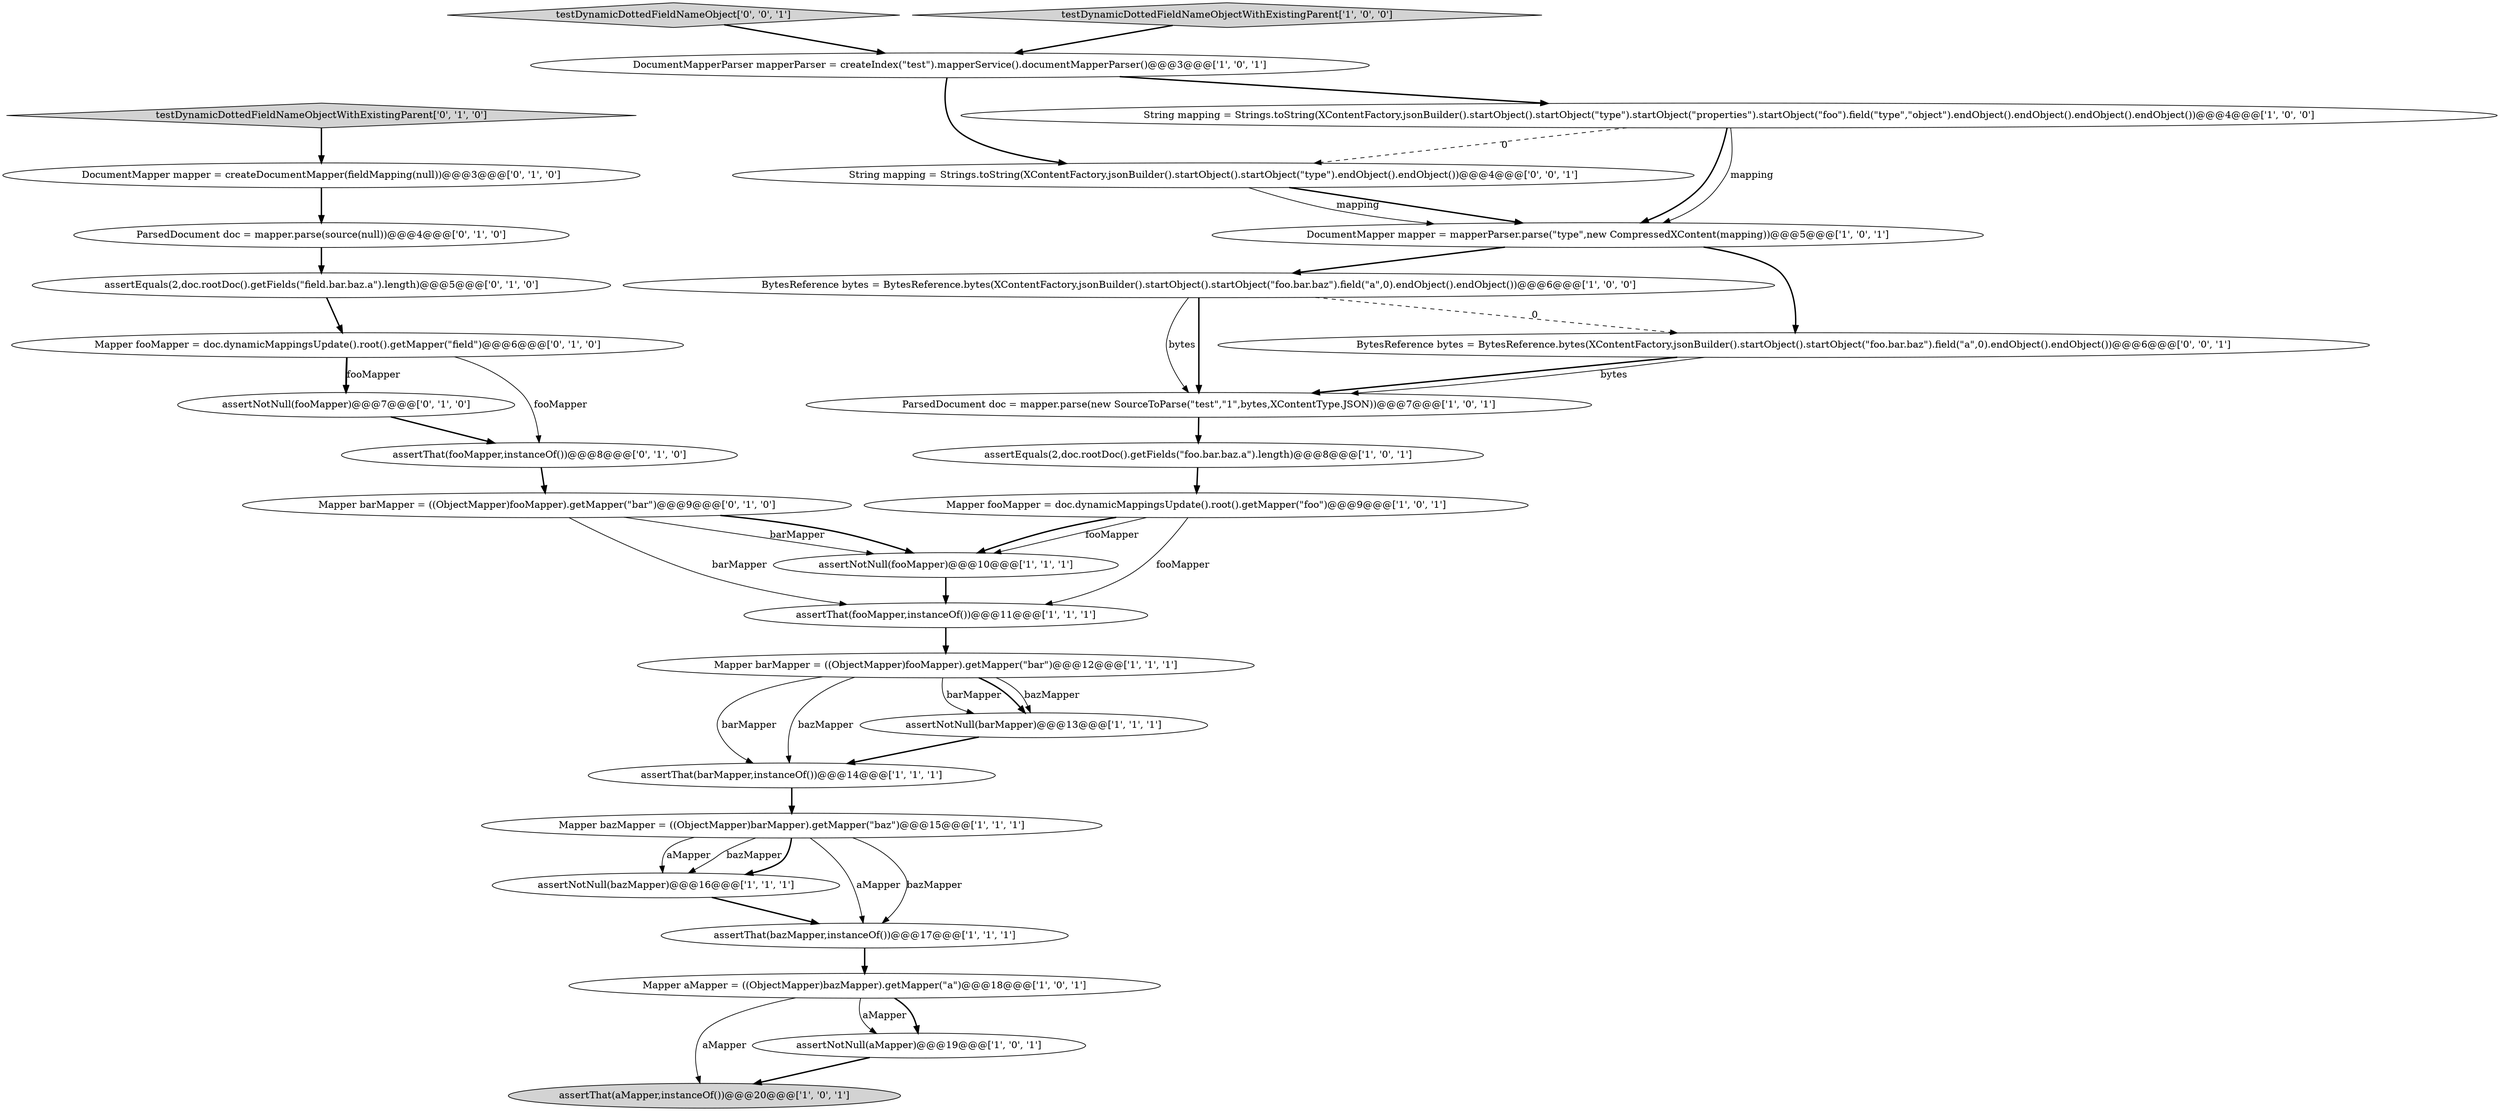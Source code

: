 digraph {
22 [style = filled, label = "assertThat(fooMapper,instanceOf())@@@8@@@['0', '1', '0']", fillcolor = white, shape = ellipse image = "AAA0AAABBB2BBB"];
4 [style = filled, label = "DocumentMapper mapper = mapperParser.parse(\"type\",new CompressedXContent(mapping))@@@5@@@['1', '0', '1']", fillcolor = white, shape = ellipse image = "AAA0AAABBB1BBB"];
21 [style = filled, label = "assertNotNull(fooMapper)@@@7@@@['0', '1', '0']", fillcolor = white, shape = ellipse image = "AAA0AAABBB2BBB"];
9 [style = filled, label = "ParsedDocument doc = mapper.parse(new SourceToParse(\"test\",\"1\",bytes,XContentType.JSON))@@@7@@@['1', '0', '1']", fillcolor = white, shape = ellipse image = "AAA0AAABBB1BBB"];
2 [style = filled, label = "assertNotNull(fooMapper)@@@10@@@['1', '1', '1']", fillcolor = white, shape = ellipse image = "AAA0AAABBB1BBB"];
1 [style = filled, label = "Mapper fooMapper = doc.dynamicMappingsUpdate().root().getMapper(\"foo\")@@@9@@@['1', '0', '1']", fillcolor = white, shape = ellipse image = "AAA0AAABBB1BBB"];
29 [style = filled, label = "BytesReference bytes = BytesReference.bytes(XContentFactory.jsonBuilder().startObject().startObject(\"foo.bar.baz\").field(\"a\",0).endObject().endObject())@@@6@@@['0', '0', '1']", fillcolor = white, shape = ellipse image = "AAA0AAABBB3BBB"];
24 [style = filled, label = "Mapper fooMapper = doc.dynamicMappingsUpdate().root().getMapper(\"field\")@@@6@@@['0', '1', '0']", fillcolor = white, shape = ellipse image = "AAA0AAABBB2BBB"];
20 [style = filled, label = "Mapper barMapper = ((ObjectMapper)fooMapper).getMapper(\"bar\")@@@9@@@['0', '1', '0']", fillcolor = white, shape = ellipse image = "AAA0AAABBB2BBB"];
28 [style = filled, label = "testDynamicDottedFieldNameObject['0', '0', '1']", fillcolor = lightgray, shape = diamond image = "AAA0AAABBB3BBB"];
8 [style = filled, label = "assertNotNull(bazMapper)@@@16@@@['1', '1', '1']", fillcolor = white, shape = ellipse image = "AAA0AAABBB1BBB"];
15 [style = filled, label = "String mapping = Strings.toString(XContentFactory.jsonBuilder().startObject().startObject(\"type\").startObject(\"properties\").startObject(\"foo\").field(\"type\",\"object\").endObject().endObject().endObject().endObject())@@@4@@@['1', '0', '0']", fillcolor = white, shape = ellipse image = "AAA0AAABBB1BBB"];
7 [style = filled, label = "assertThat(fooMapper,instanceOf())@@@11@@@['1', '1', '1']", fillcolor = white, shape = ellipse image = "AAA0AAABBB1BBB"];
27 [style = filled, label = "String mapping = Strings.toString(XContentFactory.jsonBuilder().startObject().startObject(\"type\").endObject().endObject())@@@4@@@['0', '0', '1']", fillcolor = white, shape = ellipse image = "AAA0AAABBB3BBB"];
26 [style = filled, label = "ParsedDocument doc = mapper.parse(source(null))@@@4@@@['0', '1', '0']", fillcolor = white, shape = ellipse image = "AAA0AAABBB2BBB"];
5 [style = filled, label = "assertThat(bazMapper,instanceOf())@@@17@@@['1', '1', '1']", fillcolor = white, shape = ellipse image = "AAA0AAABBB1BBB"];
25 [style = filled, label = "DocumentMapper mapper = createDocumentMapper(fieldMapping(null))@@@3@@@['0', '1', '0']", fillcolor = white, shape = ellipse image = "AAA0AAABBB2BBB"];
13 [style = filled, label = "Mapper barMapper = ((ObjectMapper)fooMapper).getMapper(\"bar\")@@@12@@@['1', '1', '1']", fillcolor = white, shape = ellipse image = "AAA0AAABBB1BBB"];
0 [style = filled, label = "assertEquals(2,doc.rootDoc().getFields(\"foo.bar.baz.a\").length)@@@8@@@['1', '0', '1']", fillcolor = white, shape = ellipse image = "AAA0AAABBB1BBB"];
11 [style = filled, label = "Mapper aMapper = ((ObjectMapper)bazMapper).getMapper(\"a\")@@@18@@@['1', '0', '1']", fillcolor = white, shape = ellipse image = "AAA0AAABBB1BBB"];
12 [style = filled, label = "assertThat(aMapper,instanceOf())@@@20@@@['1', '0', '1']", fillcolor = lightgray, shape = ellipse image = "AAA0AAABBB1BBB"];
16 [style = filled, label = "assertNotNull(barMapper)@@@13@@@['1', '1', '1']", fillcolor = white, shape = ellipse image = "AAA0AAABBB1BBB"];
10 [style = filled, label = "assertNotNull(aMapper)@@@19@@@['1', '0', '1']", fillcolor = white, shape = ellipse image = "AAA0AAABBB1BBB"];
19 [style = filled, label = "assertEquals(2,doc.rootDoc().getFields(\"field.bar.baz.a\").length)@@@5@@@['0', '1', '0']", fillcolor = white, shape = ellipse image = "AAA0AAABBB2BBB"];
23 [style = filled, label = "testDynamicDottedFieldNameObjectWithExistingParent['0', '1', '0']", fillcolor = lightgray, shape = diamond image = "AAA0AAABBB2BBB"];
3 [style = filled, label = "DocumentMapperParser mapperParser = createIndex(\"test\").mapperService().documentMapperParser()@@@3@@@['1', '0', '1']", fillcolor = white, shape = ellipse image = "AAA0AAABBB1BBB"];
6 [style = filled, label = "assertThat(barMapper,instanceOf())@@@14@@@['1', '1', '1']", fillcolor = white, shape = ellipse image = "AAA0AAABBB1BBB"];
14 [style = filled, label = "testDynamicDottedFieldNameObjectWithExistingParent['1', '0', '0']", fillcolor = lightgray, shape = diamond image = "AAA0AAABBB1BBB"];
18 [style = filled, label = "BytesReference bytes = BytesReference.bytes(XContentFactory.jsonBuilder().startObject().startObject(\"foo.bar.baz\").field(\"a\",0).endObject().endObject())@@@6@@@['1', '0', '0']", fillcolor = white, shape = ellipse image = "AAA0AAABBB1BBB"];
17 [style = filled, label = "Mapper bazMapper = ((ObjectMapper)barMapper).getMapper(\"baz\")@@@15@@@['1', '1', '1']", fillcolor = white, shape = ellipse image = "AAA0AAABBB1BBB"];
24->21 [style = bold, label=""];
29->9 [style = bold, label=""];
28->3 [style = bold, label=""];
11->12 [style = solid, label="aMapper"];
23->25 [style = bold, label=""];
14->3 [style = bold, label=""];
8->5 [style = bold, label=""];
21->22 [style = bold, label=""];
13->6 [style = solid, label="barMapper"];
1->2 [style = solid, label="fooMapper"];
20->2 [style = solid, label="barMapper"];
2->7 [style = bold, label=""];
27->4 [style = bold, label=""];
17->5 [style = solid, label="aMapper"];
25->26 [style = bold, label=""];
15->4 [style = bold, label=""];
27->4 [style = solid, label="mapping"];
17->8 [style = solid, label="aMapper"];
1->7 [style = solid, label="fooMapper"];
6->17 [style = bold, label=""];
9->0 [style = bold, label=""];
19->24 [style = bold, label=""];
22->20 [style = bold, label=""];
13->16 [style = solid, label="barMapper"];
3->27 [style = bold, label=""];
0->1 [style = bold, label=""];
13->6 [style = solid, label="bazMapper"];
10->12 [style = bold, label=""];
26->19 [style = bold, label=""];
7->13 [style = bold, label=""];
18->9 [style = bold, label=""];
11->10 [style = bold, label=""];
5->11 [style = bold, label=""];
13->16 [style = bold, label=""];
17->8 [style = solid, label="bazMapper"];
16->6 [style = bold, label=""];
3->15 [style = bold, label=""];
17->8 [style = bold, label=""];
13->16 [style = solid, label="bazMapper"];
20->7 [style = solid, label="barMapper"];
17->5 [style = solid, label="bazMapper"];
20->2 [style = bold, label=""];
29->9 [style = solid, label="bytes"];
4->29 [style = bold, label=""];
18->9 [style = solid, label="bytes"];
15->4 [style = solid, label="mapping"];
18->29 [style = dashed, label="0"];
15->27 [style = dashed, label="0"];
24->21 [style = solid, label="fooMapper"];
1->2 [style = bold, label=""];
24->22 [style = solid, label="fooMapper"];
4->18 [style = bold, label=""];
11->10 [style = solid, label="aMapper"];
}
